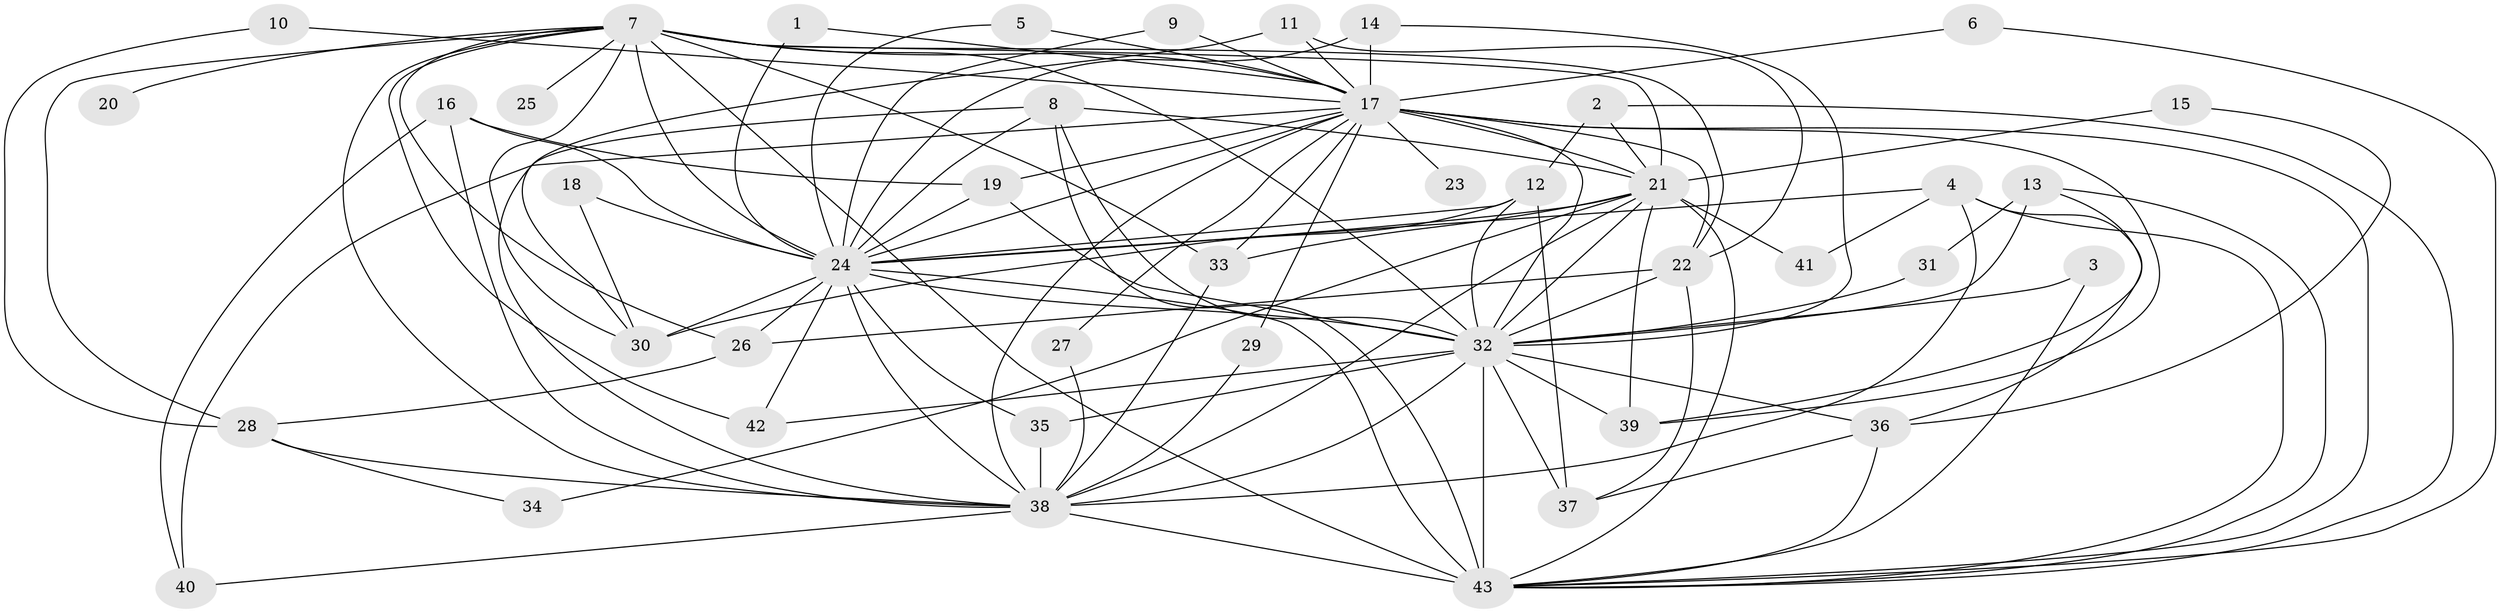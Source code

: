 // original degree distribution, {19: 0.029411764705882353, 36: 0.00980392156862745, 22: 0.0196078431372549, 17: 0.00980392156862745, 24: 0.00980392156862745, 20: 0.00980392156862745, 13: 0.00980392156862745, 7: 0.0196078431372549, 4: 0.029411764705882353, 2: 0.5588235294117647, 3: 0.21568627450980393, 6: 0.00980392156862745, 5: 0.06862745098039216}
// Generated by graph-tools (version 1.1) at 2025/36/03/04/25 23:36:18]
// undirected, 43 vertices, 113 edges
graph export_dot {
  node [color=gray90,style=filled];
  1;
  2;
  3;
  4;
  5;
  6;
  7;
  8;
  9;
  10;
  11;
  12;
  13;
  14;
  15;
  16;
  17;
  18;
  19;
  20;
  21;
  22;
  23;
  24;
  25;
  26;
  27;
  28;
  29;
  30;
  31;
  32;
  33;
  34;
  35;
  36;
  37;
  38;
  39;
  40;
  41;
  42;
  43;
  1 -- 17 [weight=1.0];
  1 -- 24 [weight=1.0];
  2 -- 12 [weight=1.0];
  2 -- 21 [weight=1.0];
  2 -- 43 [weight=1.0];
  3 -- 32 [weight=1.0];
  3 -- 43 [weight=1.0];
  4 -- 24 [weight=1.0];
  4 -- 36 [weight=1.0];
  4 -- 38 [weight=1.0];
  4 -- 41 [weight=1.0];
  4 -- 43 [weight=1.0];
  5 -- 17 [weight=1.0];
  5 -- 24 [weight=1.0];
  6 -- 17 [weight=1.0];
  6 -- 43 [weight=1.0];
  7 -- 17 [weight=2.0];
  7 -- 20 [weight=1.0];
  7 -- 21 [weight=1.0];
  7 -- 22 [weight=1.0];
  7 -- 24 [weight=2.0];
  7 -- 25 [weight=2.0];
  7 -- 26 [weight=1.0];
  7 -- 28 [weight=2.0];
  7 -- 30 [weight=1.0];
  7 -- 32 [weight=3.0];
  7 -- 33 [weight=1.0];
  7 -- 38 [weight=2.0];
  7 -- 42 [weight=1.0];
  7 -- 43 [weight=1.0];
  8 -- 21 [weight=1.0];
  8 -- 24 [weight=1.0];
  8 -- 32 [weight=1.0];
  8 -- 38 [weight=1.0];
  8 -- 43 [weight=1.0];
  9 -- 17 [weight=1.0];
  9 -- 24 [weight=1.0];
  10 -- 17 [weight=1.0];
  10 -- 28 [weight=1.0];
  11 -- 17 [weight=1.0];
  11 -- 22 [weight=1.0];
  11 -- 30 [weight=1.0];
  12 -- 24 [weight=2.0];
  12 -- 30 [weight=1.0];
  12 -- 32 [weight=1.0];
  12 -- 37 [weight=1.0];
  13 -- 31 [weight=1.0];
  13 -- 32 [weight=3.0];
  13 -- 39 [weight=1.0];
  13 -- 43 [weight=1.0];
  14 -- 17 [weight=3.0];
  14 -- 24 [weight=1.0];
  14 -- 32 [weight=1.0];
  15 -- 21 [weight=1.0];
  15 -- 36 [weight=1.0];
  16 -- 19 [weight=1.0];
  16 -- 24 [weight=2.0];
  16 -- 38 [weight=1.0];
  16 -- 40 [weight=1.0];
  17 -- 19 [weight=1.0];
  17 -- 21 [weight=2.0];
  17 -- 22 [weight=1.0];
  17 -- 23 [weight=1.0];
  17 -- 24 [weight=5.0];
  17 -- 27 [weight=1.0];
  17 -- 29 [weight=1.0];
  17 -- 32 [weight=4.0];
  17 -- 33 [weight=1.0];
  17 -- 38 [weight=1.0];
  17 -- 39 [weight=3.0];
  17 -- 40 [weight=1.0];
  17 -- 43 [weight=1.0];
  18 -- 24 [weight=1.0];
  18 -- 30 [weight=1.0];
  19 -- 24 [weight=1.0];
  19 -- 32 [weight=1.0];
  21 -- 24 [weight=2.0];
  21 -- 32 [weight=3.0];
  21 -- 33 [weight=1.0];
  21 -- 34 [weight=1.0];
  21 -- 38 [weight=2.0];
  21 -- 39 [weight=1.0];
  21 -- 41 [weight=2.0];
  21 -- 43 [weight=1.0];
  22 -- 26 [weight=1.0];
  22 -- 32 [weight=1.0];
  22 -- 37 [weight=1.0];
  24 -- 26 [weight=1.0];
  24 -- 30 [weight=2.0];
  24 -- 32 [weight=6.0];
  24 -- 35 [weight=1.0];
  24 -- 38 [weight=4.0];
  24 -- 42 [weight=1.0];
  24 -- 43 [weight=3.0];
  26 -- 28 [weight=1.0];
  27 -- 38 [weight=1.0];
  28 -- 34 [weight=1.0];
  28 -- 38 [weight=1.0];
  29 -- 38 [weight=1.0];
  31 -- 32 [weight=1.0];
  32 -- 35 [weight=1.0];
  32 -- 36 [weight=3.0];
  32 -- 37 [weight=2.0];
  32 -- 38 [weight=4.0];
  32 -- 39 [weight=1.0];
  32 -- 42 [weight=2.0];
  32 -- 43 [weight=5.0];
  33 -- 38 [weight=1.0];
  35 -- 38 [weight=1.0];
  36 -- 37 [weight=1.0];
  36 -- 43 [weight=1.0];
  38 -- 40 [weight=1.0];
  38 -- 43 [weight=1.0];
}
